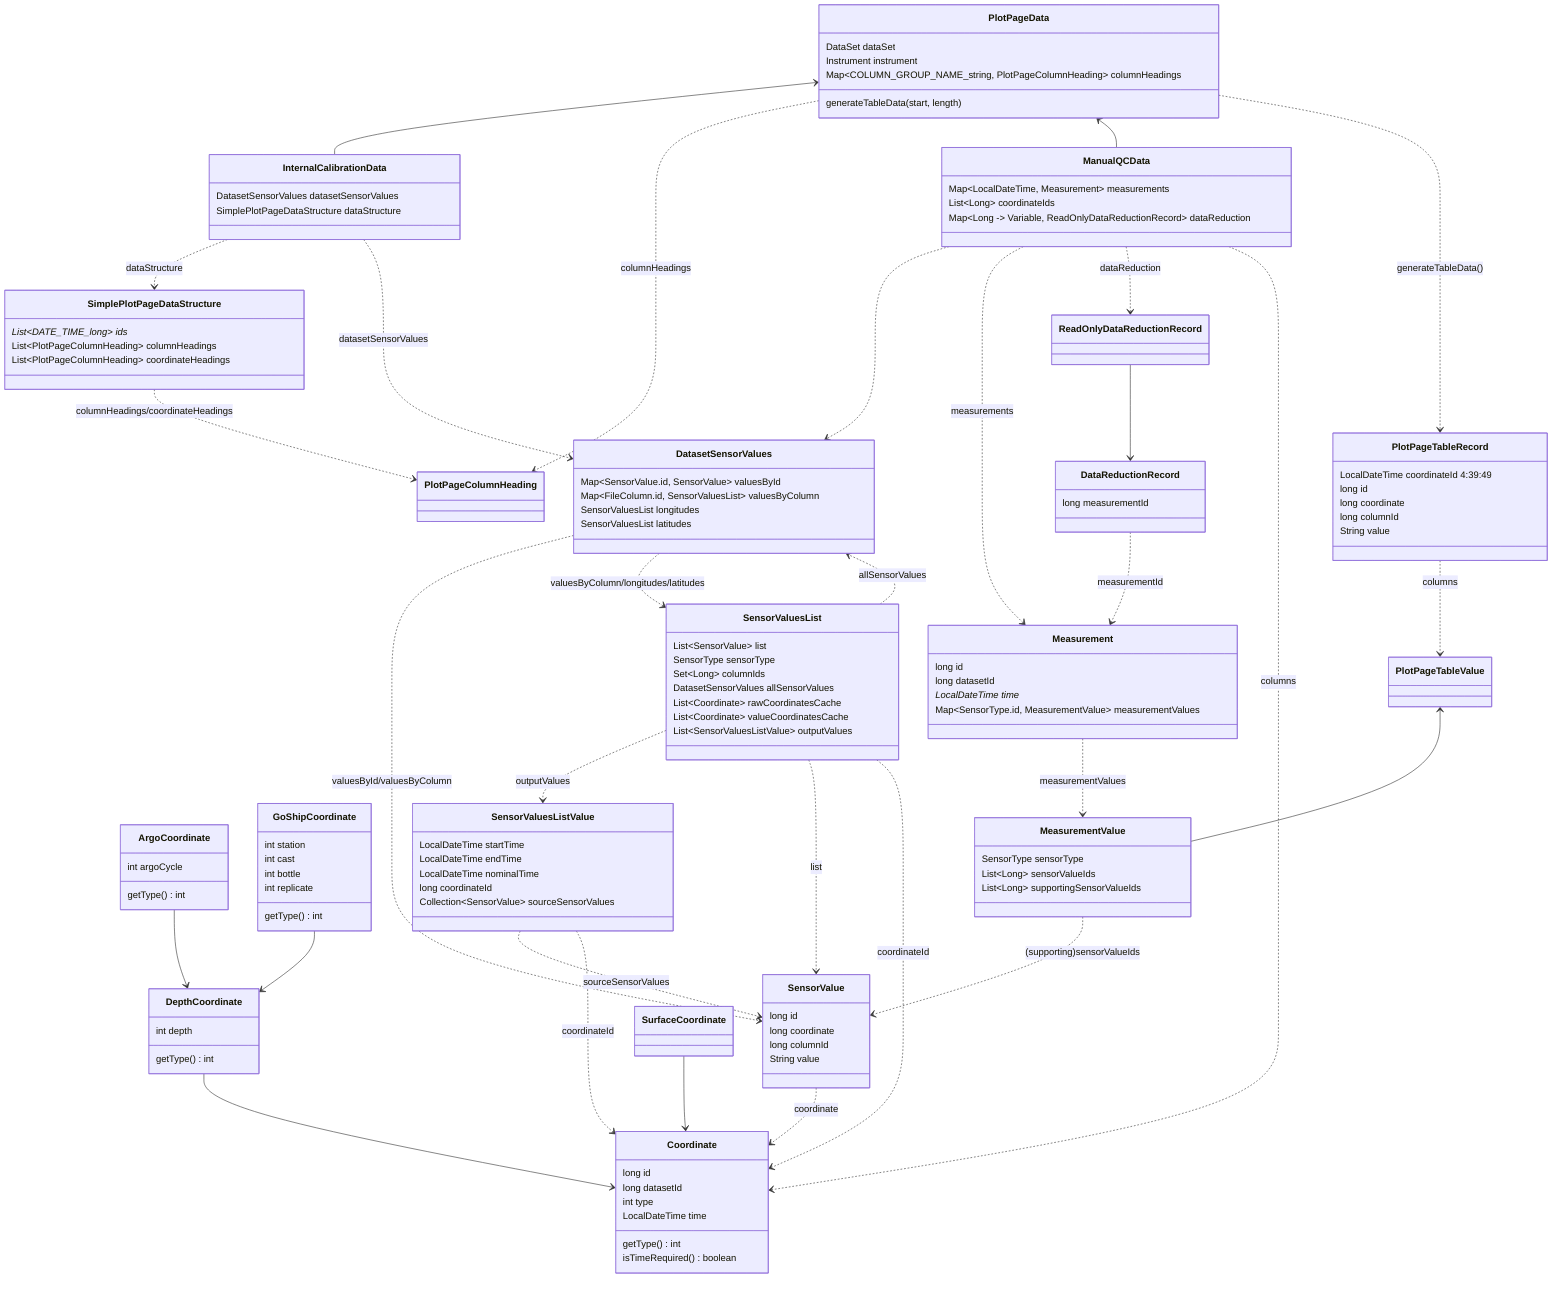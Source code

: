 classDiagram
    class ArgoCoordinate {
        int argoCycle
        getType() int
    }

    class Coordinate {
        long id
        long datasetId
        int type
        LocalDateTime time
        getType() int
        isTimeRequired() boolean
    }
    
    class DepthCoordinate {
        int depth
        getType() int
    }

    class DataReductionRecord {
        long measurementId
    }

    class DatasetSensorValues {
        Map~SensorValue.id, SensorValue~ valuesById
        Map~FileColumn.id, SensorValuesList~ valuesByColumn
        SensorValuesList longitudes
        SensorValuesList latitudes
    }

    class GoShipCoordinate {
        int station
        int cast
        int bottle
        int replicate
        getType() int
    }

    class InternalCalibrationData {
        DatasetSensorValues datasetSensorValues
        SimplePlotPageDataStructure dataStructure
    }
    
    class ManualQCData {
        Map~LocalDateTime, Measurement~ measurements
        List~Long~ coordinateIds
        Map~Long -> Variable, ReadOnlyDataReductionRecord~ dataReduction
    }

    class Measurement {
        long id
        long datasetId
        LocalDateTime time*
        Map~SensorType.id, MeasurementValue~ measurementValues
    }

    class MeasurementValue {
        SensorType sensorType
        List~Long~ sensorValueIds
        List~Long~ supportingSensorValueIds
    }

    class PlotPageData {
        DataSet dataSet
        Instrument instrument
        Map~COLUMN_GROUP_NAME_string, PlotPageColumnHeading~ columnHeadings
        generateTableData(start, length)
    }

    class PlotPageTableRecord {
        LocalDateTime coordinateId 4:39:49
        long id
        long coordinate
        long columnId
        String value
    }

    class SensorValue {
        long id
        long coordinate
        long columnId
        String value
    }

    class SensorValuesList {
        List~SensorValue~ list
        SensorType sensorType
        Set~Long~ columnIds
        DatasetSensorValues allSensorValues
        List~Coordinate~ rawCoordinatesCache
        List~Coordinate~ valueCoordinatesCache
        List~SensorValuesListValue~ outputValues
    }

    class SensorValuesListValue {
        LocalDateTime startTime
        LocalDateTime endTime
        LocalDateTime nominalTime
        long coordinateId
        Collection~SensorValue~ sourceSensorValues
    }

    class SimplePlotPageDataStructure {
        List~DATE_TIME_long~ ids*
        List~PlotPageColumnHeading~ columnHeadings
        List~PlotPageColumnHeading~ coordinateHeadings
    }


PlotPageData <-- InternalCalibrationData
InternalCalibrationData ..> SimplePlotPageDataStructure : dataStructure
InternalCalibrationData ..> DatasetSensorValues : datasetSensorValues
SimplePlotPageDataStructure ..> PlotPageColumnHeading : columnHeadings/coordinateHeadings
PlotPageData ..> PlotPageColumnHeading : columnHeadings
PlotPageData <-- ManualQCData
ManualQCData ..> DatasetSensorValues

DatasetSensorValues ..> SensorValue : valuesById/valuesByColumn
DatasetSensorValues ..> SensorValuesList : valuesByColumn/longitudes/latitudes
SensorValuesList ..> DatasetSensorValues : allSensorValues

SensorValuesList ..> SensorValuesListValue : outputValues
SensorValuesListValue ..> SensorValue : sourceSensorValues
SensorValuesList ..> SensorValue : list

SensorValue ..> Coordinate : coordinate

ManualQCData ..> Measurement : measurements
ManualQCData ..> ReadOnlyDataReductionRecord : dataReduction
ReadOnlyDataReductionRecord --> DataReductionRecord
DataReductionRecord ..> Measurement : measurementId

Measurement ..> MeasurementValue : measurementValues

PlotPageData ..> PlotPageTableRecord : generateTableData()
PlotPageTableRecord ..> PlotPageTableValue : columns
PlotPageTableValue <-- MeasurementValue
MeasurementValue ..> SensorValue : (supporting)sensorValueIds


SensorValuesListValue ..> Coordinate : coordinateId

ManualQCData ..> Coordinate : columns
SensorValuesList ..> Coordinate : coordinateId

ArgoCoordinate --> DepthCoordinate
GoShipCoordinate --> DepthCoordinate
DepthCoordinate --> Coordinate
SurfaceCoordinate --> Coordinate

%% note for SensorValuesListValue "Times for surface coordinates. Coordinate for others. Not sure how this will work yet"
%% note for Coordinate "Type solidly linked to class, but a getType method with psf constants is probably best"